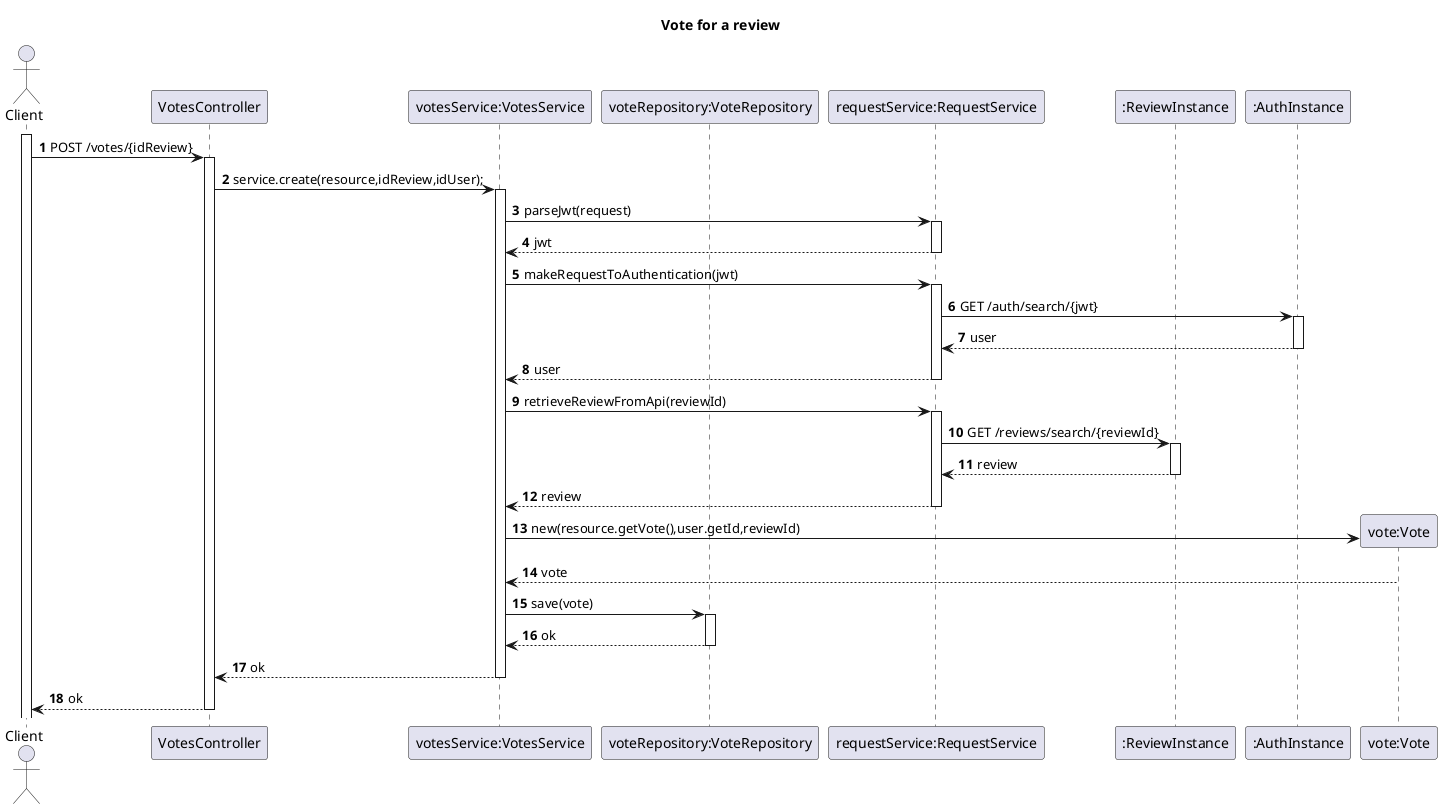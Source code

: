 @startuml
'https://plantuml.com/sequence-diagram

title Vote for a review
autoactivate on
autonumber

actor "Client" as User
participant "VotesController" as Ctrl
participant "votesService:VotesService" as service
participant "voteRepository:VoteRepository" as repo
participant "requestService:RequestService" as request
participant ":ReviewInstance" as instance
participant ":AuthInstance" as instanceAuth

participant "vote:Vote" as vote




activate User
User -> Ctrl : POST /votes/{idReview}
Ctrl -> service : service.create(resource,idReview,idUser);
service -> request: parseJwt(request)
request --> service: jwt
service -> request: makeRequestToAuthentication(jwt)
request -> instanceAuth: GET /auth/search/{jwt}
instanceAuth --> request: user
request --> service: user

service -> request:retrieveReviewFromApi(reviewId)
request -> instance: GET /reviews/search/{reviewId}
instance --> request: review
request --> service: review

service -> vote**: new(resource.getVote(),user.getId,reviewId)
vote --> service: vote
service -> repo: save(vote)
repo --> service: ok
service --> Ctrl: ok
Ctrl --> User: ok

@enduml
